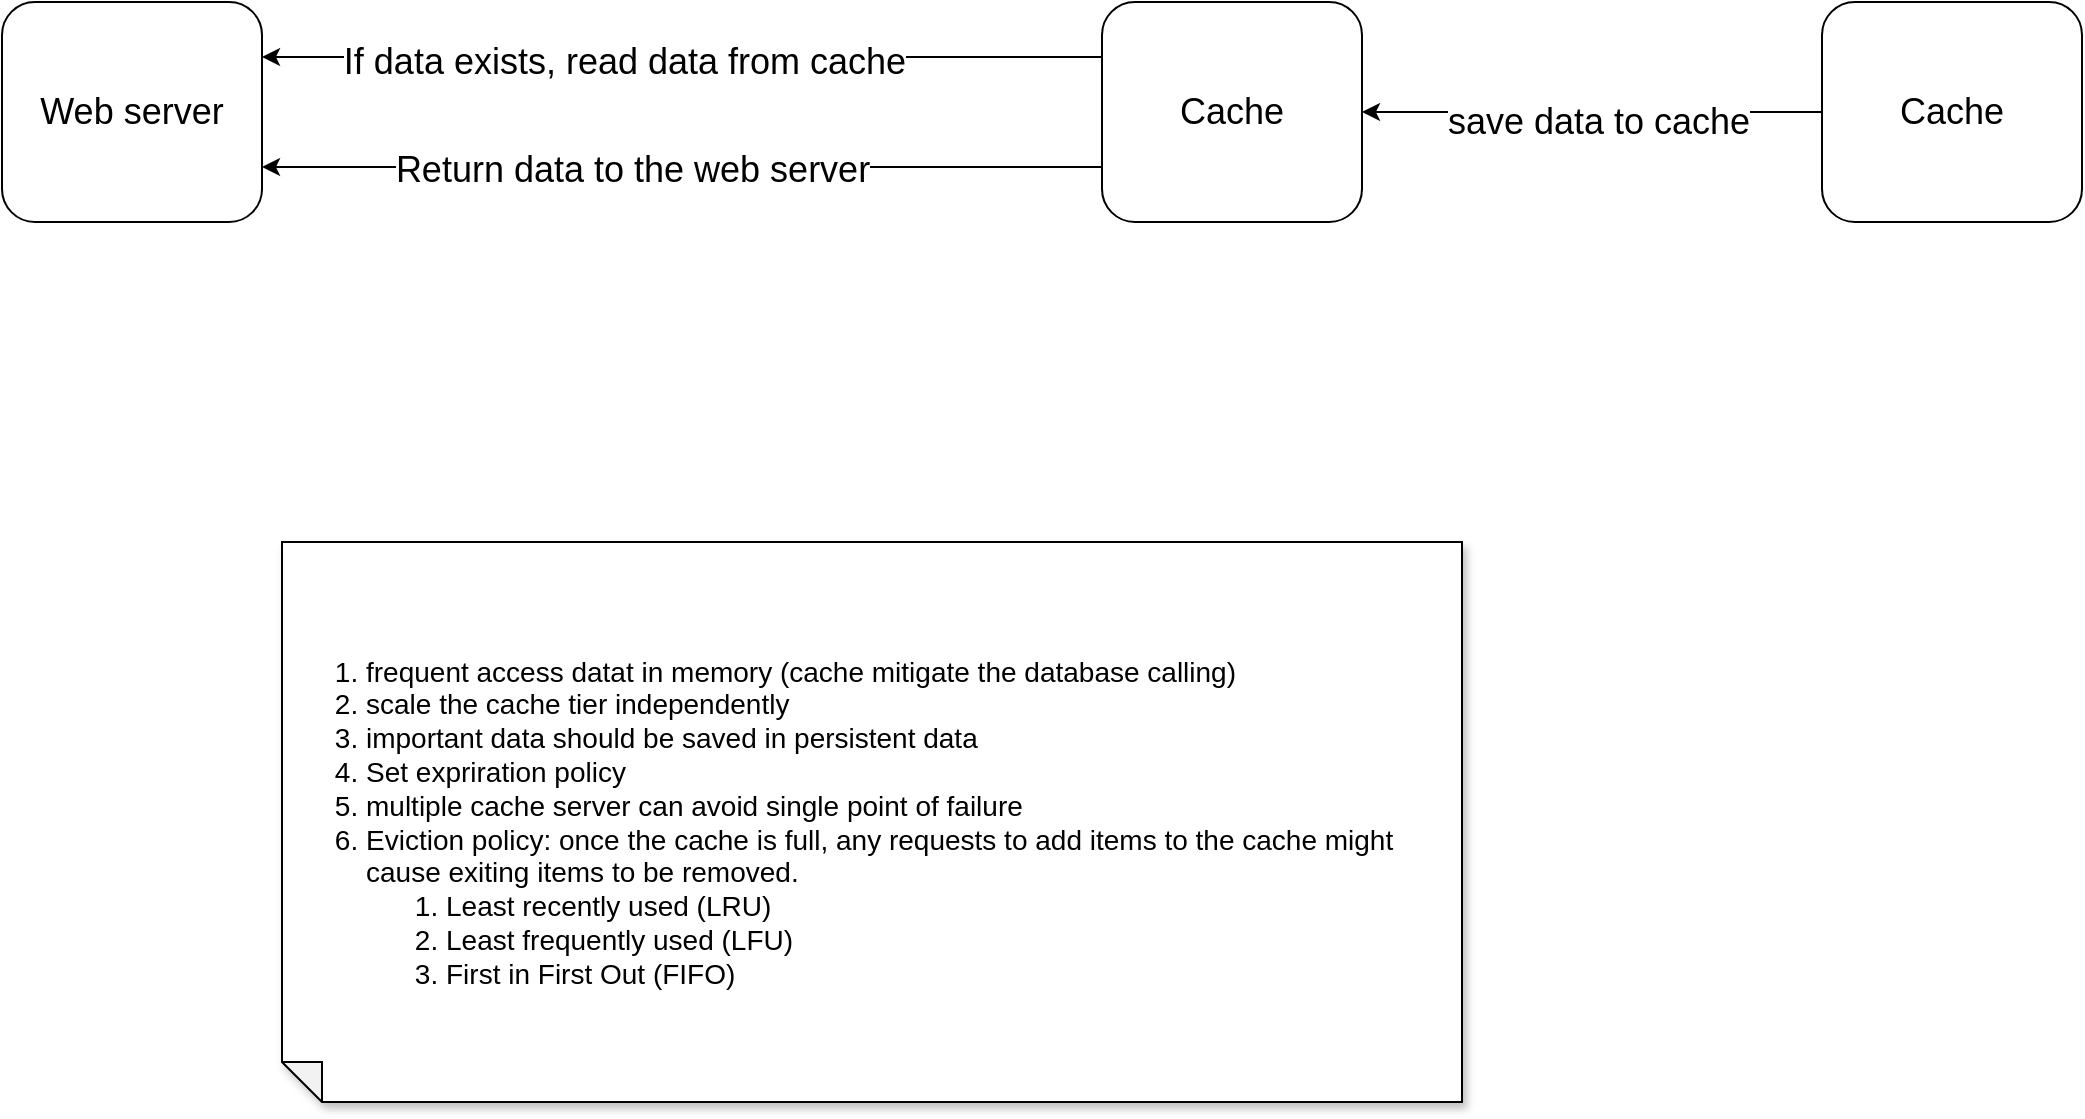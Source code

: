 <mxfile>
    <diagram id="x9lF7Ikh1Ne1HWIKREvB" name="Page-1">
        <mxGraphModel dx="1942" dy="717" grid="1" gridSize="10" guides="1" tooltips="1" connect="1" arrows="1" fold="1" page="1" pageScale="1" pageWidth="850" pageHeight="1100" math="0" shadow="0">
            <root>
                <mxCell id="0"/>
                <mxCell id="1" parent="0"/>
                <mxCell id="2" value="&lt;font style=&quot;font-size: 18px;&quot;&gt;Web server&lt;/font&gt;" style="rounded=1;whiteSpace=wrap;html=1;strokeWidth=1;" parent="1" vertex="1">
                    <mxGeometry x="-90" y="180" width="130" height="110" as="geometry"/>
                </mxCell>
                <mxCell id="4" style="edgeStyle=none;html=1;entryX=1;entryY=0.25;entryDx=0;entryDy=0;exitX=0;exitY=0.25;exitDx=0;exitDy=0;" parent="1" source="3" target="2" edge="1">
                    <mxGeometry relative="1" as="geometry"/>
                </mxCell>
                <mxCell id="8" value="If data exists, read data from cache" style="edgeLabel;html=1;align=center;verticalAlign=middle;resizable=0;points=[];fontSize=18;" parent="4" vertex="1" connectable="0">
                    <mxGeometry x="0.141" y="2" relative="1" as="geometry">
                        <mxPoint as="offset"/>
                    </mxGeometry>
                </mxCell>
                <mxCell id="5" style="edgeStyle=none;html=1;entryX=1;entryY=0.75;entryDx=0;entryDy=0;exitX=0;exitY=0.75;exitDx=0;exitDy=0;" parent="1" source="3" target="2" edge="1">
                    <mxGeometry relative="1" as="geometry"/>
                </mxCell>
                <mxCell id="9" value="Return data to the web server" style="edgeLabel;html=1;align=center;verticalAlign=middle;resizable=0;points=[];fontSize=18;" parent="5" vertex="1" connectable="0">
                    <mxGeometry x="0.119" y="1" relative="1" as="geometry">
                        <mxPoint as="offset"/>
                    </mxGeometry>
                </mxCell>
                <mxCell id="3" value="&lt;font style=&quot;font-size: 18px;&quot;&gt;Cache&lt;/font&gt;" style="rounded=1;whiteSpace=wrap;html=1;strokeWidth=1;" parent="1" vertex="1">
                    <mxGeometry x="460" y="180" width="130" height="110" as="geometry"/>
                </mxCell>
                <mxCell id="7" value="&lt;span style=&quot;font-size: 18px;&quot;&gt;save data to cache&lt;/span&gt;" style="edgeStyle=none;html=1;entryX=1;entryY=0.5;entryDx=0;entryDy=0;" parent="1" source="6" target="3" edge="1">
                    <mxGeometry x="-0.027" y="5" relative="1" as="geometry">
                        <mxPoint as="offset"/>
                    </mxGeometry>
                </mxCell>
                <mxCell id="6" value="&lt;font style=&quot;font-size: 18px;&quot;&gt;Cache&lt;/font&gt;" style="rounded=1;whiteSpace=wrap;html=1;strokeWidth=1;" parent="1" vertex="1">
                    <mxGeometry x="820" y="180" width="130" height="110" as="geometry"/>
                </mxCell>
                <mxCell id="10" value="&lt;ol style=&quot;font-size: 14px;&quot;&gt;&lt;li&gt;frequent access datat in memory (cache mitigate the database calling)&lt;/li&gt;&lt;li&gt;scale the cache tier independently&lt;/li&gt;&lt;li&gt;important data should be saved in persistent data&lt;/li&gt;&lt;li&gt;Set expriration policy&lt;/li&gt;&lt;li&gt;multiple cache server can avoid single point of failure&lt;/li&gt;&lt;li&gt;Eviction policy: once the cache is full, any requests to add items to the cache might cause exiting items to be removed.&lt;/li&gt;&lt;ol&gt;&lt;li&gt;Least recently used (LRU)&lt;/li&gt;&lt;li&gt;Least frequently used (LFU)&lt;/li&gt;&lt;li&gt;First in First Out (FIFO)&lt;/li&gt;&lt;/ol&gt;&lt;/ol&gt;" style="shape=note;whiteSpace=wrap;html=1;backgroundOutline=1;darkOpacity=0.05;fillStyle=solid;direction=west;gradientDirection=north;shadow=1;size=20;pointerEvents=1;align=left;" vertex="1" parent="1">
                    <mxGeometry x="50" y="450" width="590" height="280" as="geometry"/>
                </mxCell>
            </root>
        </mxGraphModel>
    </diagram>
</mxfile>